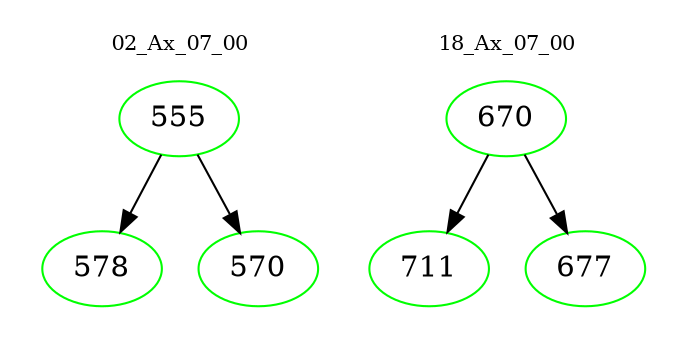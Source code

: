 digraph{
subgraph cluster_0 {
color = white
label = "02_Ax_07_00";
fontsize=10;
T0_555 [label="555", color="green"]
T0_555 -> T0_578 [color="black"]
T0_578 [label="578", color="green"]
T0_555 -> T0_570 [color="black"]
T0_570 [label="570", color="green"]
}
subgraph cluster_1 {
color = white
label = "18_Ax_07_00";
fontsize=10;
T1_670 [label="670", color="green"]
T1_670 -> T1_711 [color="black"]
T1_711 [label="711", color="green"]
T1_670 -> T1_677 [color="black"]
T1_677 [label="677", color="green"]
}
}
